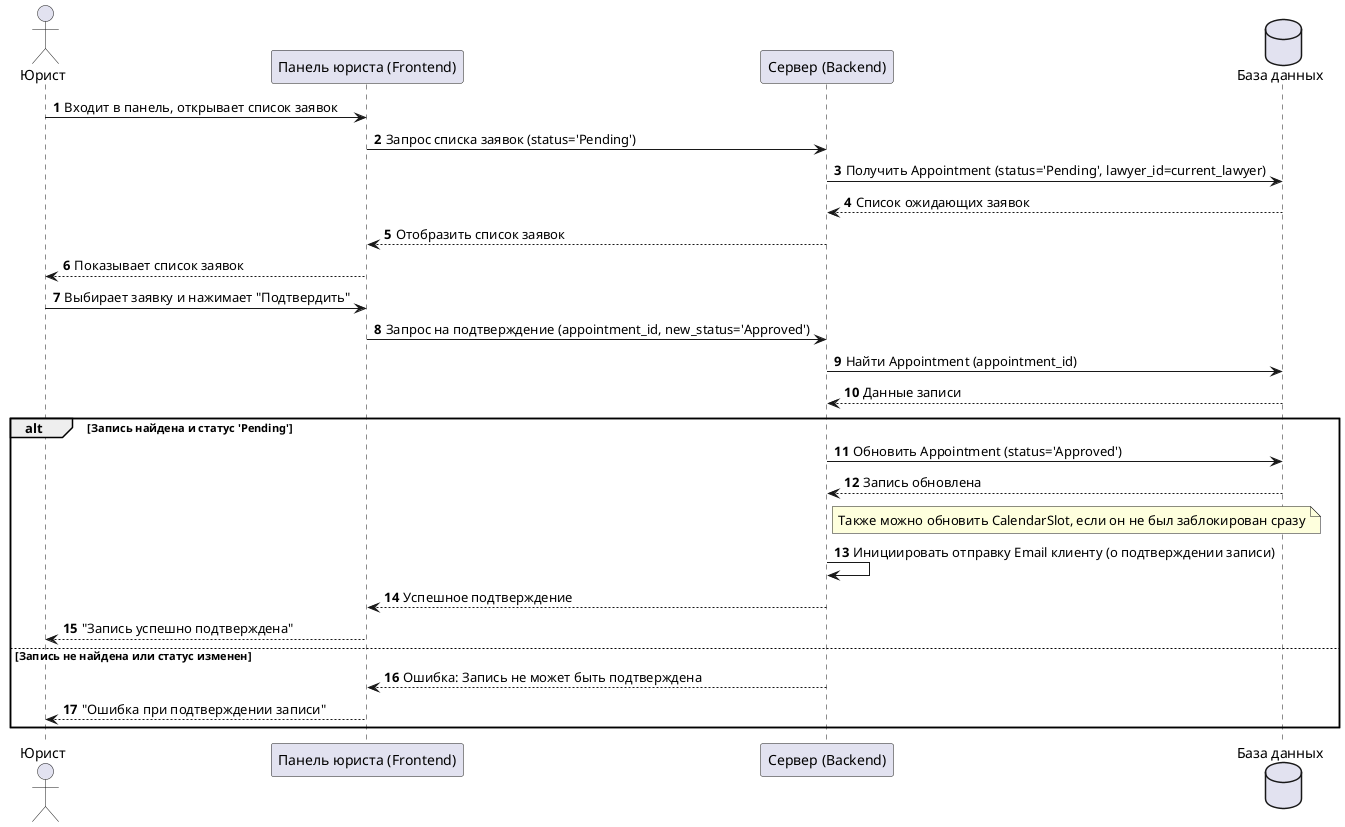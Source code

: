 @startuml SequenceLawyerConfirmation
autonumber
actor Юрист
participant "Панель юриста (Frontend)" as AdminFE
participant "Сервер (Backend)" as BE
database "База данных" as DB

Юрист -> AdminFE : Входит в панель, открывает список заявок
AdminFE -> BE : Запрос списка заявок (status='Pending')
BE -> DB : Получить Appointment (status='Pending', lawyer_id=current_lawyer)
DB --> BE : Список ожидающих заявок
BE --> AdminFE : Отобразить список заявок
AdminFE --> Юрист : Показывает список заявок

Юрист -> AdminFE : Выбирает заявку и нажимает "Подтвердить"
AdminFE -> BE : Запрос на подтверждение (appointment_id, new_status='Approved')
BE -> DB : Найти Appointment (appointment_id)
DB --> BE : Данные записи
alt Запись найдена и статус 'Pending'
  BE -> DB : Обновить Appointment (status='Approved')
  DB --> BE : Запись обновлена
  note right BE : Также можно обновить CalendarSlot, если он не был заблокирован сразу
  BE -> BE : Инициировать отправку Email клиенту (о подтверждении записи)
  BE --> AdminFE : Успешное подтверждение
  AdminFE --> Юрист : "Запись успешно подтверждена"
else Запись не найдена или статус изменен
  BE --> AdminFE : Ошибка: Запись не может быть подтверждена
  AdminFE --> Юрист : "Ошибка при подтверждении записи"
end
@enduml